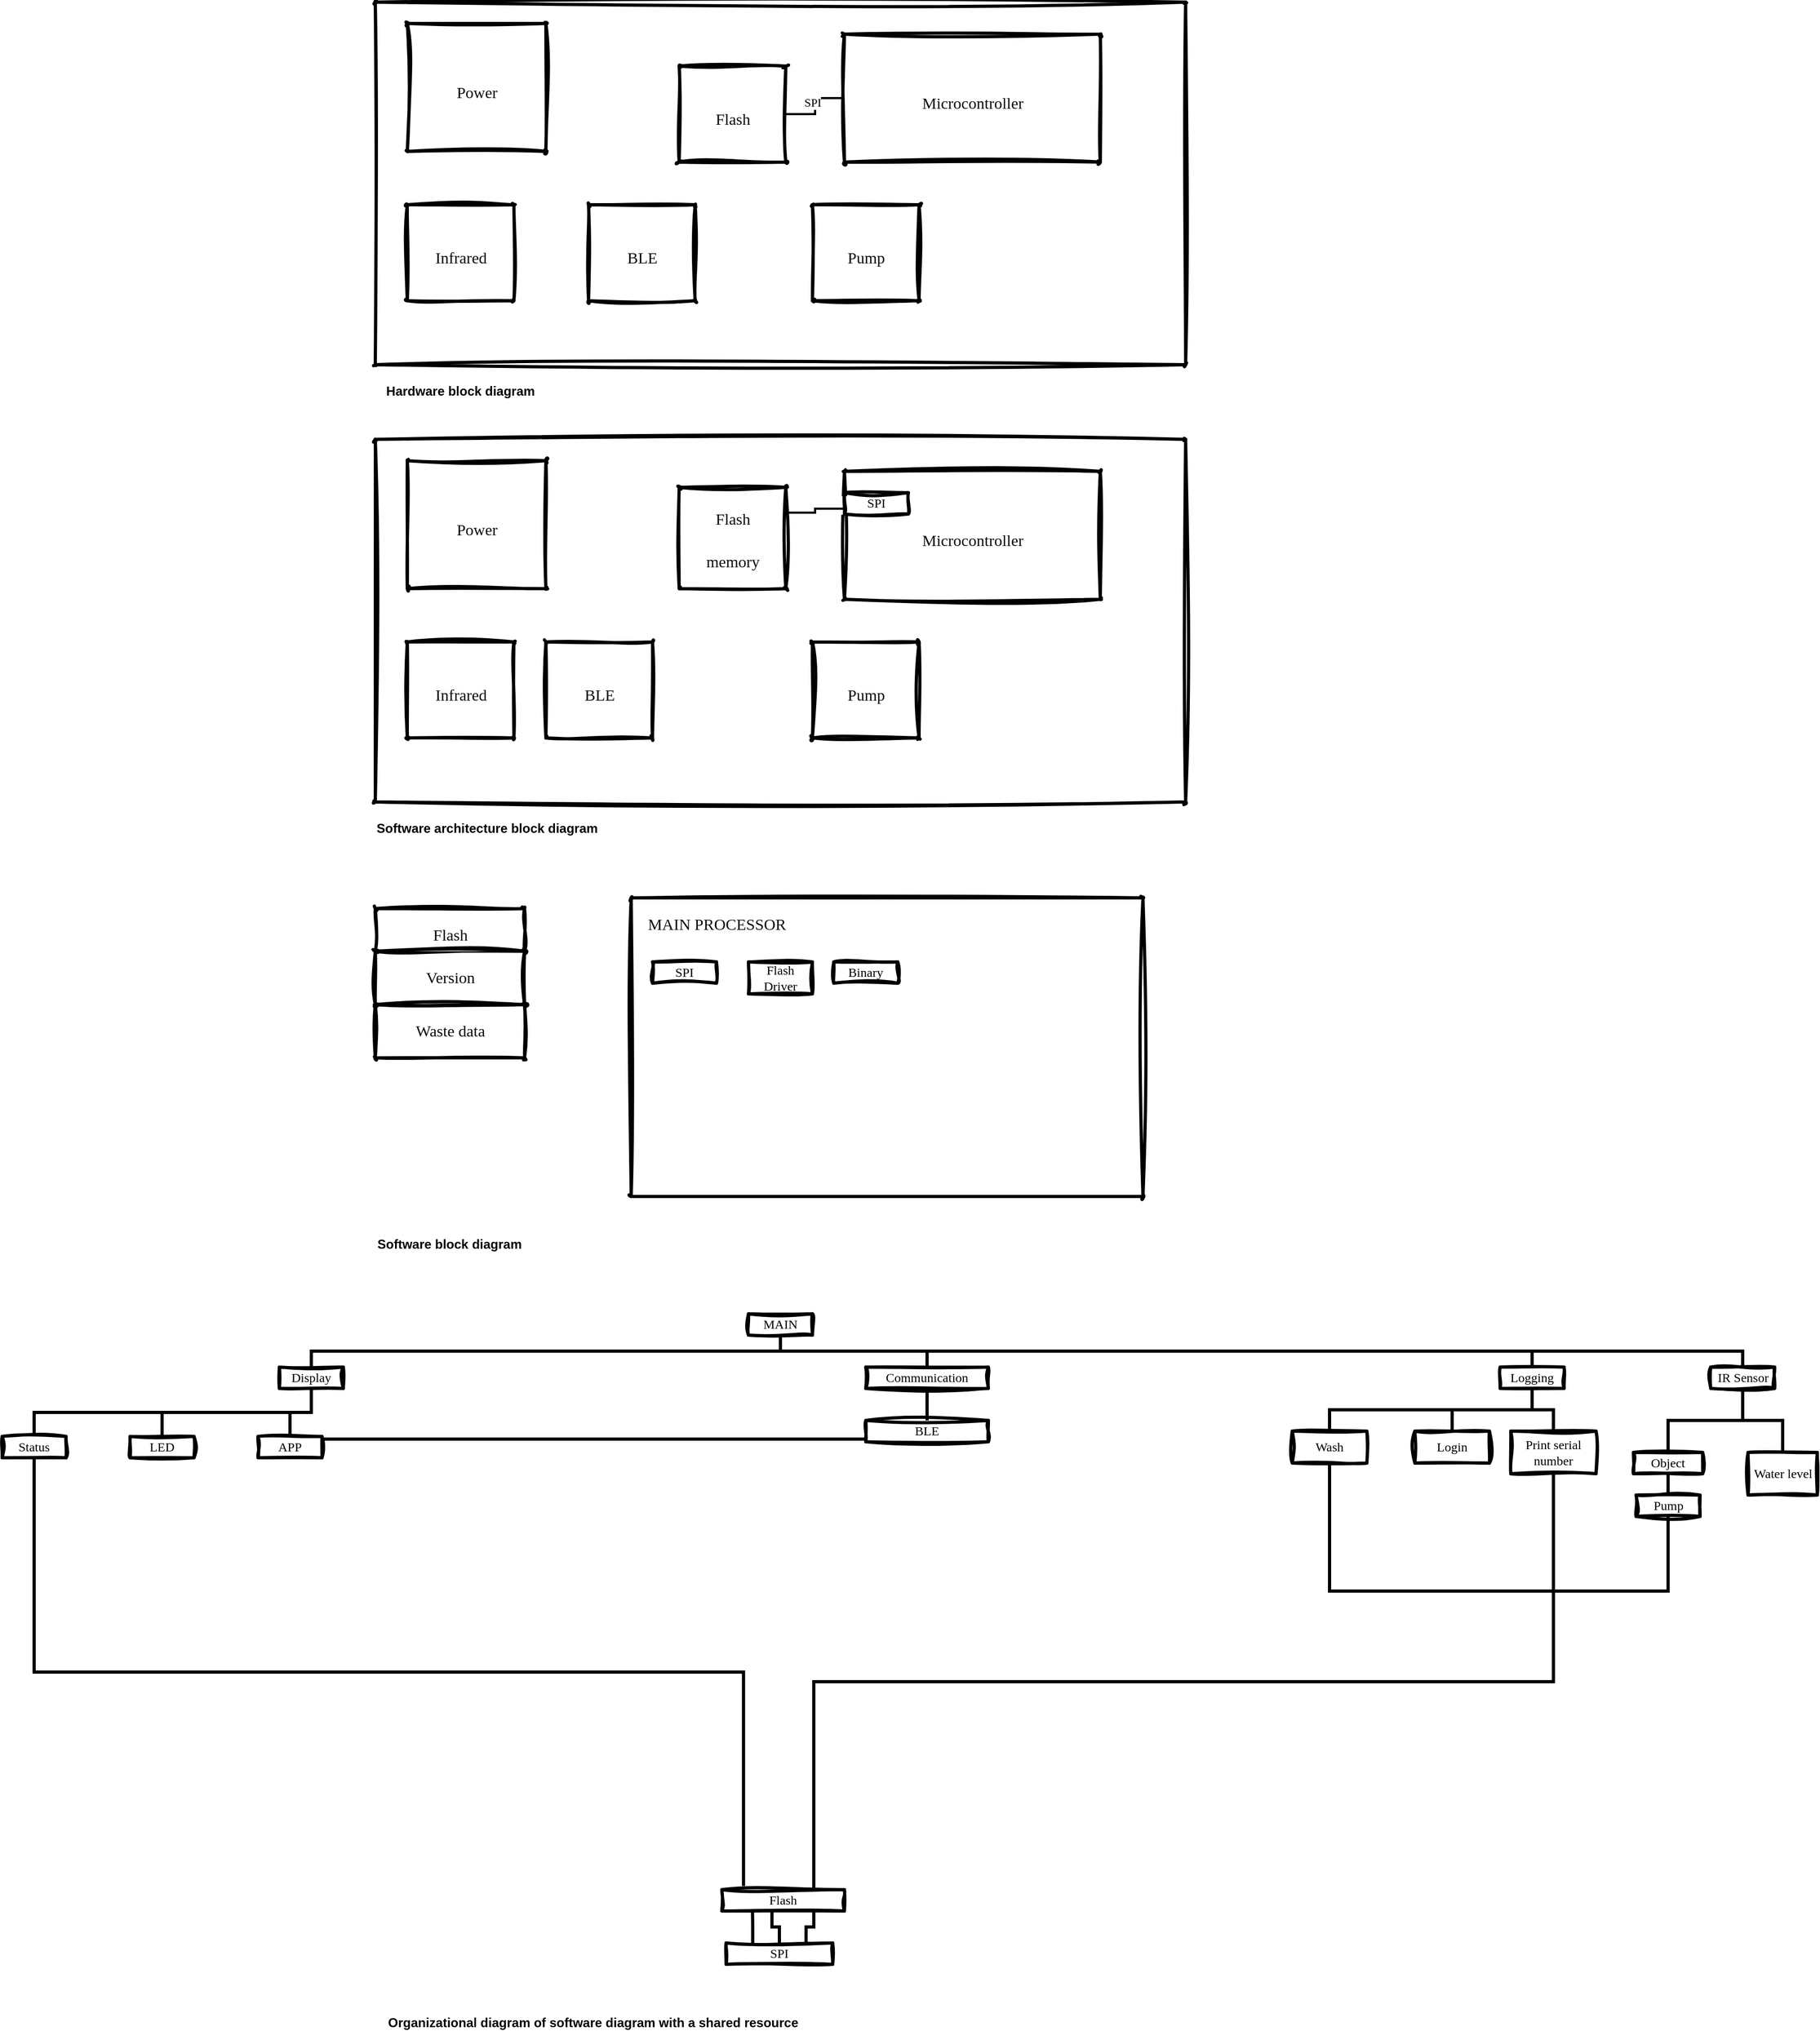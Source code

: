 <mxfile version="23.1.5" type="github">
  <diagram name="Page-1" id="vPZiWdD-PB54DvkDCxN7">
    <mxGraphModel dx="2585" dy="1102" grid="1" gridSize="10" guides="1" tooltips="1" connect="1" arrows="1" fold="1" page="1" pageScale="1" pageWidth="850" pageHeight="1100" math="0" shadow="0">
      <root>
        <mxCell id="0" />
        <mxCell id="1" parent="0" />
        <mxCell id="oWpsuCF8S4G1BgzhmDhQ-1" value="Hardware block diagram" style="text;html=1;align=center;verticalAlign=middle;whiteSpace=wrap;rounded=0;fontStyle=1" vertex="1" parent="1">
          <mxGeometry x="40" y="430" width="160" height="30" as="geometry" />
        </mxCell>
        <mxCell id="oWpsuCF8S4G1BgzhmDhQ-3" value="" style="swimlane;startSize=0;strokeWidth=3;gradientColor=none;rounded=1;sketch=1;curveFitting=1;jiggle=2;shadow=0;glass=0;" vertex="1" parent="1">
          <mxGeometry x="40" y="80" width="760" height="340" as="geometry" />
        </mxCell>
        <mxCell id="oWpsuCF8S4G1BgzhmDhQ-4" value="" style="swimlane;startSize=0;strokeWidth=3;sketch=1;curveFitting=1;jiggle=2;rounded=1;" vertex="1" parent="oWpsuCF8S4G1BgzhmDhQ-3">
          <mxGeometry x="30" y="20" width="130" height="120" as="geometry" />
        </mxCell>
        <mxCell id="oWpsuCF8S4G1BgzhmDhQ-5" value="&lt;p style=&quot;border: 0px solid rgb(227, 227, 227); box-sizing: border-box; --tw-border-spacing-x: 0; --tw-border-spacing-y: 0; --tw-translate-x: 0; --tw-translate-y: 0; --tw-rotate: 0; --tw-skew-x: 0; --tw-skew-y: 0; --tw-scale-x: 1; --tw-scale-y: 1; --tw-pan-x: ; --tw-pan-y: ; --tw-pinch-zoom: ; --tw-scroll-snap-strictness: proximity; --tw-gradient-from-position: ; --tw-gradient-via-position: ; --tw-gradient-to-position: ; --tw-ordinal: ; --tw-slashed-zero: ; --tw-numeric-figure: ; --tw-numeric-spacing: ; --tw-numeric-fraction: ; --tw-ring-inset: ; --tw-ring-offset-width: 0px; --tw-ring-offset-color: #fff; --tw-ring-color: rgba(69,89,164,.5); --tw-ring-offset-shadow: 0 0 transparent; --tw-ring-shadow: 0 0 transparent; --tw-shadow: 0 0 transparent; --tw-shadow-colored: 0 0 transparent; --tw-blur: ; --tw-brightness: ; --tw-contrast: ; --tw-grayscale: ; --tw-hue-rotate: ; --tw-invert: ; --tw-saturate: ; --tw-sepia: ; --tw-drop-shadow: ; --tw-backdrop-blur: ; --tw-backdrop-brightness: ; --tw-backdrop-contrast: ; --tw-backdrop-grayscale: ; --tw-backdrop-hue-rotate: ; --tw-backdrop-invert: ; --tw-backdrop-opacity: ; --tw-backdrop-saturate: ; --tw-backdrop-sepia: ; font-size: 1.25em; margin: 1rem 0px 0.5rem; line-height: 1.6; color: rgb(13, 13, 13); text-align: start;&quot;&gt;&lt;font&gt;Power&lt;/font&gt;&lt;/p&gt;" style="text;html=1;align=center;verticalAlign=middle;resizable=0;points=[];autosize=1;strokeColor=none;fillColor=none;fontFamily=Comic Sans MS;fontStyle=0;labelBackgroundColor=none;labelBorderColor=none;" vertex="1" parent="oWpsuCF8S4G1BgzhmDhQ-4">
          <mxGeometry x="35" y="30" width="60" height="60" as="geometry" />
        </mxCell>
        <mxCell id="oWpsuCF8S4G1BgzhmDhQ-6" value="" style="swimlane;startSize=0;strokeWidth=3;sketch=1;curveFitting=1;jiggle=2;rounded=1;" vertex="1" parent="oWpsuCF8S4G1BgzhmDhQ-3">
          <mxGeometry x="30" y="190" width="100" height="90" as="geometry" />
        </mxCell>
        <mxCell id="oWpsuCF8S4G1BgzhmDhQ-7" value="&lt;p style=&quot;border: 0px solid rgb(227, 227, 227); box-sizing: border-box; --tw-border-spacing-x: 0; --tw-border-spacing-y: 0; --tw-translate-x: 0; --tw-translate-y: 0; --tw-rotate: 0; --tw-skew-x: 0; --tw-skew-y: 0; --tw-scale-x: 1; --tw-scale-y: 1; --tw-pan-x: ; --tw-pan-y: ; --tw-pinch-zoom: ; --tw-scroll-snap-strictness: proximity; --tw-gradient-from-position: ; --tw-gradient-via-position: ; --tw-gradient-to-position: ; --tw-ordinal: ; --tw-slashed-zero: ; --tw-numeric-figure: ; --tw-numeric-spacing: ; --tw-numeric-fraction: ; --tw-ring-inset: ; --tw-ring-offset-width: 0px; --tw-ring-offset-color: #fff; --tw-ring-color: rgba(69,89,164,.5); --tw-ring-offset-shadow: 0 0 transparent; --tw-ring-shadow: 0 0 transparent; --tw-shadow: 0 0 transparent; --tw-shadow-colored: 0 0 transparent; --tw-blur: ; --tw-brightness: ; --tw-contrast: ; --tw-grayscale: ; --tw-hue-rotate: ; --tw-invert: ; --tw-saturate: ; --tw-sepia: ; --tw-drop-shadow: ; --tw-backdrop-blur: ; --tw-backdrop-brightness: ; --tw-backdrop-contrast: ; --tw-backdrop-grayscale: ; --tw-backdrop-hue-rotate: ; --tw-backdrop-invert: ; --tw-backdrop-opacity: ; --tw-backdrop-saturate: ; --tw-backdrop-sepia: ; font-size: 1.25em; margin: 1rem 0px 0.5rem; line-height: 1.6; color: rgb(13, 13, 13); text-align: start;&quot;&gt;&lt;font&gt;Infrared&lt;/font&gt;&lt;/p&gt;" style="text;html=1;align=center;verticalAlign=middle;resizable=0;points=[];autosize=1;strokeColor=none;fillColor=none;fontFamily=Comic Sans MS;fontStyle=0;labelBackgroundColor=none;labelBorderColor=none;" vertex="1" parent="oWpsuCF8S4G1BgzhmDhQ-6">
          <mxGeometry x="5" y="15" width="90" height="60" as="geometry" />
        </mxCell>
        <mxCell id="oWpsuCF8S4G1BgzhmDhQ-10" value="" style="swimlane;startSize=0;strokeWidth=3;sketch=1;curveFitting=1;jiggle=2;rounded=1;" vertex="1" parent="oWpsuCF8S4G1BgzhmDhQ-3">
          <mxGeometry x="440" y="30" width="240" height="120" as="geometry" />
        </mxCell>
        <mxCell id="oWpsuCF8S4G1BgzhmDhQ-11" value="&lt;p style=&quot;border: 0px solid rgb(227, 227, 227); box-sizing: border-box; --tw-border-spacing-x: 0; --tw-border-spacing-y: 0; --tw-translate-x: 0; --tw-translate-y: 0; --tw-rotate: 0; --tw-skew-x: 0; --tw-skew-y: 0; --tw-scale-x: 1; --tw-scale-y: 1; --tw-pan-x: ; --tw-pan-y: ; --tw-pinch-zoom: ; --tw-scroll-snap-strictness: proximity; --tw-gradient-from-position: ; --tw-gradient-via-position: ; --tw-gradient-to-position: ; --tw-ordinal: ; --tw-slashed-zero: ; --tw-numeric-figure: ; --tw-numeric-spacing: ; --tw-numeric-fraction: ; --tw-ring-inset: ; --tw-ring-offset-width: 0px; --tw-ring-offset-color: #fff; --tw-ring-color: rgba(69,89,164,.5); --tw-ring-offset-shadow: 0 0 transparent; --tw-ring-shadow: 0 0 transparent; --tw-shadow: 0 0 transparent; --tw-shadow-colored: 0 0 transparent; --tw-blur: ; --tw-brightness: ; --tw-contrast: ; --tw-grayscale: ; --tw-hue-rotate: ; --tw-invert: ; --tw-saturate: ; --tw-sepia: ; --tw-drop-shadow: ; --tw-backdrop-blur: ; --tw-backdrop-brightness: ; --tw-backdrop-contrast: ; --tw-backdrop-grayscale: ; --tw-backdrop-hue-rotate: ; --tw-backdrop-invert: ; --tw-backdrop-opacity: ; --tw-backdrop-saturate: ; --tw-backdrop-sepia: ; font-size: 1.25em; margin: 1rem 0px 0.5rem; line-height: 1.6; color: rgb(13, 13, 13); text-align: start;&quot;&gt;&lt;font&gt;Microcontroller&lt;/font&gt;&lt;/p&gt;" style="text;html=1;align=center;verticalAlign=middle;resizable=0;points=[];autosize=1;strokeColor=none;fillColor=none;fontFamily=Comic Sans MS;fontStyle=0;labelBackgroundColor=none;labelBorderColor=none;" vertex="1" parent="oWpsuCF8S4G1BgzhmDhQ-10">
          <mxGeometry x="55" y="30" width="130" height="60" as="geometry" />
        </mxCell>
        <mxCell id="oWpsuCF8S4G1BgzhmDhQ-13" value="" style="swimlane;startSize=0;strokeWidth=3;sketch=1;curveFitting=1;jiggle=2;rounded=1;" vertex="1" parent="oWpsuCF8S4G1BgzhmDhQ-3">
          <mxGeometry x="410" y="190" width="100" height="90" as="geometry" />
        </mxCell>
        <mxCell id="oWpsuCF8S4G1BgzhmDhQ-14" value="&lt;p style=&quot;border: 0px solid rgb(227, 227, 227); box-sizing: border-box; --tw-border-spacing-x: 0; --tw-border-spacing-y: 0; --tw-translate-x: 0; --tw-translate-y: 0; --tw-rotate: 0; --tw-skew-x: 0; --tw-skew-y: 0; --tw-scale-x: 1; --tw-scale-y: 1; --tw-pan-x: ; --tw-pan-y: ; --tw-pinch-zoom: ; --tw-scroll-snap-strictness: proximity; --tw-gradient-from-position: ; --tw-gradient-via-position: ; --tw-gradient-to-position: ; --tw-ordinal: ; --tw-slashed-zero: ; --tw-numeric-figure: ; --tw-numeric-spacing: ; --tw-numeric-fraction: ; --tw-ring-inset: ; --tw-ring-offset-width: 0px; --tw-ring-offset-color: #fff; --tw-ring-color: rgba(69,89,164,.5); --tw-ring-offset-shadow: 0 0 transparent; --tw-ring-shadow: 0 0 transparent; --tw-shadow: 0 0 transparent; --tw-shadow-colored: 0 0 transparent; --tw-blur: ; --tw-brightness: ; --tw-contrast: ; --tw-grayscale: ; --tw-hue-rotate: ; --tw-invert: ; --tw-saturate: ; --tw-sepia: ; --tw-drop-shadow: ; --tw-backdrop-blur: ; --tw-backdrop-brightness: ; --tw-backdrop-contrast: ; --tw-backdrop-grayscale: ; --tw-backdrop-hue-rotate: ; --tw-backdrop-invert: ; --tw-backdrop-opacity: ; --tw-backdrop-saturate: ; --tw-backdrop-sepia: ; font-size: 1.25em; margin: 1rem 0px 0.5rem; line-height: 1.6; color: rgb(13, 13, 13); text-align: start;&quot;&gt;&lt;font&gt;Pump&lt;/font&gt;&lt;/p&gt;" style="text;html=1;align=center;verticalAlign=middle;resizable=0;points=[];autosize=1;strokeColor=none;fillColor=none;fontFamily=Comic Sans MS;fontStyle=0;labelBackgroundColor=none;labelBorderColor=none;" vertex="1" parent="oWpsuCF8S4G1BgzhmDhQ-13">
          <mxGeometry x="20" y="15" width="60" height="60" as="geometry" />
        </mxCell>
        <mxCell id="oWpsuCF8S4G1BgzhmDhQ-30" style="rounded=0;orthogonalLoop=1;jettySize=auto;html=1;exitX=1;exitY=0.5;exitDx=0;exitDy=0;entryX=0;entryY=0.5;entryDx=0;entryDy=0;edgeStyle=orthogonalEdgeStyle;endArrow=none;endFill=0;strokeWidth=2;" edge="1" parent="oWpsuCF8S4G1BgzhmDhQ-3" source="oWpsuCF8S4G1BgzhmDhQ-27" target="oWpsuCF8S4G1BgzhmDhQ-10">
          <mxGeometry relative="1" as="geometry" />
        </mxCell>
        <mxCell id="oWpsuCF8S4G1BgzhmDhQ-31" value="&lt;font face=&quot;Comic Sans MS&quot;&gt;SPI&lt;/font&gt;" style="edgeLabel;html=1;align=center;verticalAlign=middle;resizable=0;points=[];" vertex="1" connectable="0" parent="oWpsuCF8S4G1BgzhmDhQ-30">
          <mxGeometry x="0.141" y="3" relative="1" as="geometry">
            <mxPoint y="1" as="offset" />
          </mxGeometry>
        </mxCell>
        <mxCell id="oWpsuCF8S4G1BgzhmDhQ-27" value="" style="swimlane;startSize=0;strokeWidth=3;sketch=1;curveFitting=1;jiggle=2;rounded=1;" vertex="1" parent="oWpsuCF8S4G1BgzhmDhQ-3">
          <mxGeometry x="285" y="60" width="100" height="90" as="geometry" />
        </mxCell>
        <mxCell id="oWpsuCF8S4G1BgzhmDhQ-28" value="&lt;p style=&quot;border: 0px solid rgb(227, 227, 227); box-sizing: border-box; --tw-border-spacing-x: 0; --tw-border-spacing-y: 0; --tw-translate-x: 0; --tw-translate-y: 0; --tw-rotate: 0; --tw-skew-x: 0; --tw-skew-y: 0; --tw-scale-x: 1; --tw-scale-y: 1; --tw-pan-x: ; --tw-pan-y: ; --tw-pinch-zoom: ; --tw-scroll-snap-strictness: proximity; --tw-gradient-from-position: ; --tw-gradient-via-position: ; --tw-gradient-to-position: ; --tw-ordinal: ; --tw-slashed-zero: ; --tw-numeric-figure: ; --tw-numeric-spacing: ; --tw-numeric-fraction: ; --tw-ring-inset: ; --tw-ring-offset-width: 0px; --tw-ring-offset-color: #fff; --tw-ring-color: rgba(69,89,164,.5); --tw-ring-offset-shadow: 0 0 transparent; --tw-ring-shadow: 0 0 transparent; --tw-shadow: 0 0 transparent; --tw-shadow-colored: 0 0 transparent; --tw-blur: ; --tw-brightness: ; --tw-contrast: ; --tw-grayscale: ; --tw-hue-rotate: ; --tw-invert: ; --tw-saturate: ; --tw-sepia: ; --tw-drop-shadow: ; --tw-backdrop-blur: ; --tw-backdrop-brightness: ; --tw-backdrop-contrast: ; --tw-backdrop-grayscale: ; --tw-backdrop-hue-rotate: ; --tw-backdrop-invert: ; --tw-backdrop-opacity: ; --tw-backdrop-saturate: ; --tw-backdrop-sepia: ; font-size: 1.25em; margin: 1rem 0px 0.5rem; line-height: 1.6; color: rgb(13, 13, 13); text-align: start;&quot;&gt;&lt;font&gt;Flash&lt;/font&gt;&lt;/p&gt;" style="text;html=1;align=center;verticalAlign=middle;resizable=0;points=[];autosize=1;strokeColor=none;fillColor=none;fontFamily=Comic Sans MS;fontStyle=0;labelBackgroundColor=none;labelBorderColor=none;" vertex="1" parent="oWpsuCF8S4G1BgzhmDhQ-27">
          <mxGeometry x="20" y="15" width="60" height="60" as="geometry" />
        </mxCell>
        <mxCell id="oWpsuCF8S4G1BgzhmDhQ-8" value="" style="swimlane;startSize=0;strokeWidth=3;sketch=1;curveFitting=1;jiggle=2;rounded=1;" vertex="1" parent="oWpsuCF8S4G1BgzhmDhQ-3">
          <mxGeometry x="200" y="190" width="100" height="90" as="geometry" />
        </mxCell>
        <mxCell id="oWpsuCF8S4G1BgzhmDhQ-9" value="&lt;p style=&quot;border: 0px solid rgb(227, 227, 227); box-sizing: border-box; --tw-border-spacing-x: 0; --tw-border-spacing-y: 0; --tw-translate-x: 0; --tw-translate-y: 0; --tw-rotate: 0; --tw-skew-x: 0; --tw-skew-y: 0; --tw-scale-x: 1; --tw-scale-y: 1; --tw-pan-x: ; --tw-pan-y: ; --tw-pinch-zoom: ; --tw-scroll-snap-strictness: proximity; --tw-gradient-from-position: ; --tw-gradient-via-position: ; --tw-gradient-to-position: ; --tw-ordinal: ; --tw-slashed-zero: ; --tw-numeric-figure: ; --tw-numeric-spacing: ; --tw-numeric-fraction: ; --tw-ring-inset: ; --tw-ring-offset-width: 0px; --tw-ring-offset-color: #fff; --tw-ring-color: rgba(69,89,164,.5); --tw-ring-offset-shadow: 0 0 transparent; --tw-ring-shadow: 0 0 transparent; --tw-shadow: 0 0 transparent; --tw-shadow-colored: 0 0 transparent; --tw-blur: ; --tw-brightness: ; --tw-contrast: ; --tw-grayscale: ; --tw-hue-rotate: ; --tw-invert: ; --tw-saturate: ; --tw-sepia: ; --tw-drop-shadow: ; --tw-backdrop-blur: ; --tw-backdrop-brightness: ; --tw-backdrop-contrast: ; --tw-backdrop-grayscale: ; --tw-backdrop-hue-rotate: ; --tw-backdrop-invert: ; --tw-backdrop-opacity: ; --tw-backdrop-saturate: ; --tw-backdrop-sepia: ; font-size: 1.25em; margin: 1rem 0px 0.5rem; line-height: 1.6; color: rgb(13, 13, 13); text-align: start;&quot;&gt;&lt;font&gt;BLE&lt;/font&gt;&lt;/p&gt;" style="text;html=1;align=center;verticalAlign=middle;resizable=0;points=[];autosize=1;strokeColor=none;fillColor=none;fontFamily=Comic Sans MS;fontStyle=0;labelBackgroundColor=none;labelBorderColor=none;" vertex="1" parent="oWpsuCF8S4G1BgzhmDhQ-8">
          <mxGeometry x="25" y="15" width="50" height="60" as="geometry" />
        </mxCell>
        <mxCell id="oWpsuCF8S4G1BgzhmDhQ-15" value="Software architecture block diagram" style="text;html=1;align=center;verticalAlign=middle;whiteSpace=wrap;rounded=0;fontStyle=1" vertex="1" parent="1">
          <mxGeometry x="40" y="840" width="210" height="30" as="geometry" />
        </mxCell>
        <mxCell id="oWpsuCF8S4G1BgzhmDhQ-16" value="" style="swimlane;startSize=0;strokeWidth=3;gradientColor=none;rounded=1;sketch=1;curveFitting=1;jiggle=2;shadow=0;glass=0;" vertex="1" parent="1">
          <mxGeometry x="40" y="490" width="760" height="340" as="geometry" />
        </mxCell>
        <mxCell id="oWpsuCF8S4G1BgzhmDhQ-17" value="" style="swimlane;startSize=0;strokeWidth=3;sketch=1;curveFitting=1;jiggle=2;rounded=1;" vertex="1" parent="oWpsuCF8S4G1BgzhmDhQ-16">
          <mxGeometry x="30" y="20" width="130" height="120" as="geometry" />
        </mxCell>
        <mxCell id="oWpsuCF8S4G1BgzhmDhQ-18" value="&lt;p style=&quot;border: 0px solid rgb(227, 227, 227); box-sizing: border-box; --tw-border-spacing-x: 0; --tw-border-spacing-y: 0; --tw-translate-x: 0; --tw-translate-y: 0; --tw-rotate: 0; --tw-skew-x: 0; --tw-skew-y: 0; --tw-scale-x: 1; --tw-scale-y: 1; --tw-pan-x: ; --tw-pan-y: ; --tw-pinch-zoom: ; --tw-scroll-snap-strictness: proximity; --tw-gradient-from-position: ; --tw-gradient-via-position: ; --tw-gradient-to-position: ; --tw-ordinal: ; --tw-slashed-zero: ; --tw-numeric-figure: ; --tw-numeric-spacing: ; --tw-numeric-fraction: ; --tw-ring-inset: ; --tw-ring-offset-width: 0px; --tw-ring-offset-color: #fff; --tw-ring-color: rgba(69,89,164,.5); --tw-ring-offset-shadow: 0 0 transparent; --tw-ring-shadow: 0 0 transparent; --tw-shadow: 0 0 transparent; --tw-shadow-colored: 0 0 transparent; --tw-blur: ; --tw-brightness: ; --tw-contrast: ; --tw-grayscale: ; --tw-hue-rotate: ; --tw-invert: ; --tw-saturate: ; --tw-sepia: ; --tw-drop-shadow: ; --tw-backdrop-blur: ; --tw-backdrop-brightness: ; --tw-backdrop-contrast: ; --tw-backdrop-grayscale: ; --tw-backdrop-hue-rotate: ; --tw-backdrop-invert: ; --tw-backdrop-opacity: ; --tw-backdrop-saturate: ; --tw-backdrop-sepia: ; font-size: 1.25em; margin: 1rem 0px 0.5rem; line-height: 1.6; color: rgb(13, 13, 13); text-align: start;&quot;&gt;&lt;font&gt;Power&lt;/font&gt;&lt;/p&gt;" style="text;html=1;align=center;verticalAlign=middle;resizable=0;points=[];autosize=1;strokeColor=none;fillColor=none;fontFamily=Comic Sans MS;fontStyle=0;labelBackgroundColor=none;labelBorderColor=none;" vertex="1" parent="oWpsuCF8S4G1BgzhmDhQ-17">
          <mxGeometry x="35" y="30" width="60" height="60" as="geometry" />
        </mxCell>
        <mxCell id="oWpsuCF8S4G1BgzhmDhQ-19" value="" style="swimlane;startSize=0;strokeWidth=3;sketch=1;curveFitting=1;jiggle=2;rounded=1;" vertex="1" parent="oWpsuCF8S4G1BgzhmDhQ-16">
          <mxGeometry x="30" y="190" width="100" height="90" as="geometry" />
        </mxCell>
        <mxCell id="oWpsuCF8S4G1BgzhmDhQ-20" value="&lt;p style=&quot;border: 0px solid rgb(227, 227, 227); box-sizing: border-box; --tw-border-spacing-x: 0; --tw-border-spacing-y: 0; --tw-translate-x: 0; --tw-translate-y: 0; --tw-rotate: 0; --tw-skew-x: 0; --tw-skew-y: 0; --tw-scale-x: 1; --tw-scale-y: 1; --tw-pan-x: ; --tw-pan-y: ; --tw-pinch-zoom: ; --tw-scroll-snap-strictness: proximity; --tw-gradient-from-position: ; --tw-gradient-via-position: ; --tw-gradient-to-position: ; --tw-ordinal: ; --tw-slashed-zero: ; --tw-numeric-figure: ; --tw-numeric-spacing: ; --tw-numeric-fraction: ; --tw-ring-inset: ; --tw-ring-offset-width: 0px; --tw-ring-offset-color: #fff; --tw-ring-color: rgba(69,89,164,.5); --tw-ring-offset-shadow: 0 0 transparent; --tw-ring-shadow: 0 0 transparent; --tw-shadow: 0 0 transparent; --tw-shadow-colored: 0 0 transparent; --tw-blur: ; --tw-brightness: ; --tw-contrast: ; --tw-grayscale: ; --tw-hue-rotate: ; --tw-invert: ; --tw-saturate: ; --tw-sepia: ; --tw-drop-shadow: ; --tw-backdrop-blur: ; --tw-backdrop-brightness: ; --tw-backdrop-contrast: ; --tw-backdrop-grayscale: ; --tw-backdrop-hue-rotate: ; --tw-backdrop-invert: ; --tw-backdrop-opacity: ; --tw-backdrop-saturate: ; --tw-backdrop-sepia: ; font-size: 1.25em; margin: 1rem 0px 0.5rem; line-height: 1.6; color: rgb(13, 13, 13); text-align: start;&quot;&gt;&lt;font&gt;Infrared&lt;/font&gt;&lt;/p&gt;" style="text;html=1;align=center;verticalAlign=middle;resizable=0;points=[];autosize=1;strokeColor=none;fillColor=none;fontFamily=Comic Sans MS;fontStyle=0;labelBackgroundColor=none;labelBorderColor=none;" vertex="1" parent="oWpsuCF8S4G1BgzhmDhQ-19">
          <mxGeometry x="5" y="15" width="90" height="60" as="geometry" />
        </mxCell>
        <mxCell id="oWpsuCF8S4G1BgzhmDhQ-21" value="" style="swimlane;startSize=0;strokeWidth=3;sketch=1;curveFitting=1;jiggle=2;rounded=1;" vertex="1" parent="oWpsuCF8S4G1BgzhmDhQ-16">
          <mxGeometry x="440" y="30" width="240" height="120" as="geometry" />
        </mxCell>
        <mxCell id="oWpsuCF8S4G1BgzhmDhQ-22" value="&lt;p style=&quot;border: 0px solid rgb(227, 227, 227); box-sizing: border-box; --tw-border-spacing-x: 0; --tw-border-spacing-y: 0; --tw-translate-x: 0; --tw-translate-y: 0; --tw-rotate: 0; --tw-skew-x: 0; --tw-skew-y: 0; --tw-scale-x: 1; --tw-scale-y: 1; --tw-pan-x: ; --tw-pan-y: ; --tw-pinch-zoom: ; --tw-scroll-snap-strictness: proximity; --tw-gradient-from-position: ; --tw-gradient-via-position: ; --tw-gradient-to-position: ; --tw-ordinal: ; --tw-slashed-zero: ; --tw-numeric-figure: ; --tw-numeric-spacing: ; --tw-numeric-fraction: ; --tw-ring-inset: ; --tw-ring-offset-width: 0px; --tw-ring-offset-color: #fff; --tw-ring-color: rgba(69,89,164,.5); --tw-ring-offset-shadow: 0 0 transparent; --tw-ring-shadow: 0 0 transparent; --tw-shadow: 0 0 transparent; --tw-shadow-colored: 0 0 transparent; --tw-blur: ; --tw-brightness: ; --tw-contrast: ; --tw-grayscale: ; --tw-hue-rotate: ; --tw-invert: ; --tw-saturate: ; --tw-sepia: ; --tw-drop-shadow: ; --tw-backdrop-blur: ; --tw-backdrop-brightness: ; --tw-backdrop-contrast: ; --tw-backdrop-grayscale: ; --tw-backdrop-hue-rotate: ; --tw-backdrop-invert: ; --tw-backdrop-opacity: ; --tw-backdrop-saturate: ; --tw-backdrop-sepia: ; font-size: 1.25em; margin: 1rem 0px 0.5rem; line-height: 1.6; color: rgb(13, 13, 13); text-align: start;&quot;&gt;&lt;font&gt;Microcontroller&lt;/font&gt;&lt;/p&gt;" style="text;html=1;align=center;verticalAlign=middle;resizable=0;points=[];autosize=1;strokeColor=none;fillColor=none;fontFamily=Comic Sans MS;fontStyle=0;labelBackgroundColor=none;labelBorderColor=none;" vertex="1" parent="oWpsuCF8S4G1BgzhmDhQ-21">
          <mxGeometry x="55" y="30" width="130" height="60" as="geometry" />
        </mxCell>
        <mxCell id="oWpsuCF8S4G1BgzhmDhQ-34" value="&lt;font face=&quot;Comic Sans MS&quot;&gt;SPI&lt;/font&gt;" style="rounded=0;whiteSpace=wrap;html=1;sketch=1;curveFitting=1;jiggle=2;strokeWidth=3;" vertex="1" parent="oWpsuCF8S4G1BgzhmDhQ-21">
          <mxGeometry y="20" width="60" height="20" as="geometry" />
        </mxCell>
        <mxCell id="oWpsuCF8S4G1BgzhmDhQ-23" value="" style="swimlane;startSize=0;strokeWidth=3;sketch=1;curveFitting=1;jiggle=2;rounded=1;" vertex="1" parent="oWpsuCF8S4G1BgzhmDhQ-16">
          <mxGeometry x="410" y="190" width="100" height="90" as="geometry" />
        </mxCell>
        <mxCell id="oWpsuCF8S4G1BgzhmDhQ-24" value="&lt;p style=&quot;border: 0px solid rgb(227, 227, 227); box-sizing: border-box; --tw-border-spacing-x: 0; --tw-border-spacing-y: 0; --tw-translate-x: 0; --tw-translate-y: 0; --tw-rotate: 0; --tw-skew-x: 0; --tw-skew-y: 0; --tw-scale-x: 1; --tw-scale-y: 1; --tw-pan-x: ; --tw-pan-y: ; --tw-pinch-zoom: ; --tw-scroll-snap-strictness: proximity; --tw-gradient-from-position: ; --tw-gradient-via-position: ; --tw-gradient-to-position: ; --tw-ordinal: ; --tw-slashed-zero: ; --tw-numeric-figure: ; --tw-numeric-spacing: ; --tw-numeric-fraction: ; --tw-ring-inset: ; --tw-ring-offset-width: 0px; --tw-ring-offset-color: #fff; --tw-ring-color: rgba(69,89,164,.5); --tw-ring-offset-shadow: 0 0 transparent; --tw-ring-shadow: 0 0 transparent; --tw-shadow: 0 0 transparent; --tw-shadow-colored: 0 0 transparent; --tw-blur: ; --tw-brightness: ; --tw-contrast: ; --tw-grayscale: ; --tw-hue-rotate: ; --tw-invert: ; --tw-saturate: ; --tw-sepia: ; --tw-drop-shadow: ; --tw-backdrop-blur: ; --tw-backdrop-brightness: ; --tw-backdrop-contrast: ; --tw-backdrop-grayscale: ; --tw-backdrop-hue-rotate: ; --tw-backdrop-invert: ; --tw-backdrop-opacity: ; --tw-backdrop-saturate: ; --tw-backdrop-sepia: ; font-size: 1.25em; margin: 1rem 0px 0.5rem; line-height: 1.6; color: rgb(13, 13, 13); text-align: start;&quot;&gt;&lt;font&gt;Pump&lt;/font&gt;&lt;/p&gt;" style="text;html=1;align=center;verticalAlign=middle;resizable=0;points=[];autosize=1;strokeColor=none;fillColor=none;fontFamily=Comic Sans MS;fontStyle=0;labelBackgroundColor=none;labelBorderColor=none;" vertex="1" parent="oWpsuCF8S4G1BgzhmDhQ-23">
          <mxGeometry x="20" y="15" width="60" height="60" as="geometry" />
        </mxCell>
        <mxCell id="oWpsuCF8S4G1BgzhmDhQ-35" style="edgeStyle=orthogonalEdgeStyle;rounded=0;orthogonalLoop=1;jettySize=auto;html=1;exitX=1;exitY=0.25;exitDx=0;exitDy=0;entryX=0;entryY=0.75;entryDx=0;entryDy=0;endArrow=none;endFill=0;strokeWidth=2;" edge="1" parent="oWpsuCF8S4G1BgzhmDhQ-16" source="oWpsuCF8S4G1BgzhmDhQ-32" target="oWpsuCF8S4G1BgzhmDhQ-34">
          <mxGeometry relative="1" as="geometry" />
        </mxCell>
        <mxCell id="oWpsuCF8S4G1BgzhmDhQ-32" value="" style="swimlane;startSize=0;strokeWidth=3;sketch=1;curveFitting=1;jiggle=2;rounded=1;" vertex="1" parent="oWpsuCF8S4G1BgzhmDhQ-16">
          <mxGeometry x="285" y="45" width="100" height="95" as="geometry" />
        </mxCell>
        <mxCell id="oWpsuCF8S4G1BgzhmDhQ-33" value="&lt;p style=&quot;border: 0px solid rgb(227, 227, 227); box-sizing: border-box; --tw-border-spacing-x: 0; --tw-border-spacing-y: 0; --tw-translate-x: 0; --tw-translate-y: 0; --tw-rotate: 0; --tw-skew-x: 0; --tw-skew-y: 0; --tw-scale-x: 1; --tw-scale-y: 1; --tw-pan-x: ; --tw-pan-y: ; --tw-pinch-zoom: ; --tw-scroll-snap-strictness: proximity; --tw-gradient-from-position: ; --tw-gradient-via-position: ; --tw-gradient-to-position: ; --tw-ordinal: ; --tw-slashed-zero: ; --tw-numeric-figure: ; --tw-numeric-spacing: ; --tw-numeric-fraction: ; --tw-ring-inset: ; --tw-ring-offset-width: 0px; --tw-ring-offset-color: #fff; --tw-ring-color: rgba(69,89,164,.5); --tw-ring-offset-shadow: 0 0 transparent; --tw-ring-shadow: 0 0 transparent; --tw-shadow: 0 0 transparent; --tw-shadow-colored: 0 0 transparent; --tw-blur: ; --tw-brightness: ; --tw-contrast: ; --tw-grayscale: ; --tw-hue-rotate: ; --tw-invert: ; --tw-saturate: ; --tw-sepia: ; --tw-drop-shadow: ; --tw-backdrop-blur: ; --tw-backdrop-brightness: ; --tw-backdrop-contrast: ; --tw-backdrop-grayscale: ; --tw-backdrop-hue-rotate: ; --tw-backdrop-invert: ; --tw-backdrop-opacity: ; --tw-backdrop-saturate: ; --tw-backdrop-sepia: ; font-size: 1.25em; margin: 1rem 0px 0.5rem; line-height: 1.6; color: rgb(13, 13, 13);&quot;&gt;&lt;font&gt;Flash&lt;/font&gt;&lt;/p&gt;&lt;p style=&quot;border: 0px solid rgb(227, 227, 227); box-sizing: border-box; --tw-border-spacing-x: 0; --tw-border-spacing-y: 0; --tw-translate-x: 0; --tw-translate-y: 0; --tw-rotate: 0; --tw-skew-x: 0; --tw-skew-y: 0; --tw-scale-x: 1; --tw-scale-y: 1; --tw-pan-x: ; --tw-pan-y: ; --tw-pinch-zoom: ; --tw-scroll-snap-strictness: proximity; --tw-gradient-from-position: ; --tw-gradient-via-position: ; --tw-gradient-to-position: ; --tw-ordinal: ; --tw-slashed-zero: ; --tw-numeric-figure: ; --tw-numeric-spacing: ; --tw-numeric-fraction: ; --tw-ring-inset: ; --tw-ring-offset-width: 0px; --tw-ring-offset-color: #fff; --tw-ring-color: rgba(69,89,164,.5); --tw-ring-offset-shadow: 0 0 transparent; --tw-ring-shadow: 0 0 transparent; --tw-shadow: 0 0 transparent; --tw-shadow-colored: 0 0 transparent; --tw-blur: ; --tw-brightness: ; --tw-contrast: ; --tw-grayscale: ; --tw-hue-rotate: ; --tw-invert: ; --tw-saturate: ; --tw-sepia: ; --tw-drop-shadow: ; --tw-backdrop-blur: ; --tw-backdrop-brightness: ; --tw-backdrop-contrast: ; --tw-backdrop-grayscale: ; --tw-backdrop-hue-rotate: ; --tw-backdrop-invert: ; --tw-backdrop-opacity: ; --tw-backdrop-saturate: ; --tw-backdrop-sepia: ; font-size: 1.25em; margin: 1rem 0px 0.5rem; line-height: 1.6; color: rgb(13, 13, 13);&quot;&gt;&lt;font&gt;memory&lt;/font&gt;&lt;/p&gt;" style="text;html=1;align=center;verticalAlign=middle;resizable=0;points=[];autosize=1;strokeColor=none;fillColor=none;fontFamily=Comic Sans MS;fontStyle=0;labelBackgroundColor=none;labelBorderColor=none;" vertex="1" parent="oWpsuCF8S4G1BgzhmDhQ-32">
          <mxGeometry x="10" y="-5" width="80" height="100" as="geometry" />
        </mxCell>
        <mxCell id="oWpsuCF8S4G1BgzhmDhQ-25" value="" style="swimlane;startSize=0;strokeWidth=3;sketch=1;curveFitting=1;jiggle=2;rounded=1;" vertex="1" parent="1">
          <mxGeometry x="200" y="680" width="100" height="90" as="geometry" />
        </mxCell>
        <mxCell id="oWpsuCF8S4G1BgzhmDhQ-26" value="&lt;p style=&quot;border: 0px solid rgb(227, 227, 227); box-sizing: border-box; --tw-border-spacing-x: 0; --tw-border-spacing-y: 0; --tw-translate-x: 0; --tw-translate-y: 0; --tw-rotate: 0; --tw-skew-x: 0; --tw-skew-y: 0; --tw-scale-x: 1; --tw-scale-y: 1; --tw-pan-x: ; --tw-pan-y: ; --tw-pinch-zoom: ; --tw-scroll-snap-strictness: proximity; --tw-gradient-from-position: ; --tw-gradient-via-position: ; --tw-gradient-to-position: ; --tw-ordinal: ; --tw-slashed-zero: ; --tw-numeric-figure: ; --tw-numeric-spacing: ; --tw-numeric-fraction: ; --tw-ring-inset: ; --tw-ring-offset-width: 0px; --tw-ring-offset-color: #fff; --tw-ring-color: rgba(69,89,164,.5); --tw-ring-offset-shadow: 0 0 transparent; --tw-ring-shadow: 0 0 transparent; --tw-shadow: 0 0 transparent; --tw-shadow-colored: 0 0 transparent; --tw-blur: ; --tw-brightness: ; --tw-contrast: ; --tw-grayscale: ; --tw-hue-rotate: ; --tw-invert: ; --tw-saturate: ; --tw-sepia: ; --tw-drop-shadow: ; --tw-backdrop-blur: ; --tw-backdrop-brightness: ; --tw-backdrop-contrast: ; --tw-backdrop-grayscale: ; --tw-backdrop-hue-rotate: ; --tw-backdrop-invert: ; --tw-backdrop-opacity: ; --tw-backdrop-saturate: ; --tw-backdrop-sepia: ; font-size: 1.25em; margin: 1rem 0px 0.5rem; line-height: 1.6; color: rgb(13, 13, 13); text-align: start;&quot;&gt;&lt;font&gt;BLE&lt;/font&gt;&lt;/p&gt;" style="text;html=1;align=center;verticalAlign=middle;resizable=0;points=[];autosize=1;strokeColor=none;fillColor=none;fontFamily=Comic Sans MS;fontStyle=0;labelBackgroundColor=none;labelBorderColor=none;" vertex="1" parent="oWpsuCF8S4G1BgzhmDhQ-25">
          <mxGeometry x="25" y="15" width="50" height="60" as="geometry" />
        </mxCell>
        <mxCell id="oWpsuCF8S4G1BgzhmDhQ-36" value="" style="swimlane;startSize=0;strokeWidth=3;sketch=1;curveFitting=1;jiggle=2;rounded=1;" vertex="1" parent="1">
          <mxGeometry x="40" y="930" width="140" height="40" as="geometry" />
        </mxCell>
        <mxCell id="oWpsuCF8S4G1BgzhmDhQ-37" value="&lt;p style=&quot;border: 0px solid rgb(227, 227, 227); box-sizing: border-box; --tw-border-spacing-x: 0; --tw-border-spacing-y: 0; --tw-translate-x: 0; --tw-translate-y: 0; --tw-rotate: 0; --tw-skew-x: 0; --tw-skew-y: 0; --tw-scale-x: 1; --tw-scale-y: 1; --tw-pan-x: ; --tw-pan-y: ; --tw-pinch-zoom: ; --tw-scroll-snap-strictness: proximity; --tw-gradient-from-position: ; --tw-gradient-via-position: ; --tw-gradient-to-position: ; --tw-ordinal: ; --tw-slashed-zero: ; --tw-numeric-figure: ; --tw-numeric-spacing: ; --tw-numeric-fraction: ; --tw-ring-inset: ; --tw-ring-offset-width: 0px; --tw-ring-offset-color: #fff; --tw-ring-color: rgba(69,89,164,.5); --tw-ring-offset-shadow: 0 0 transparent; --tw-ring-shadow: 0 0 transparent; --tw-shadow: 0 0 transparent; --tw-shadow-colored: 0 0 transparent; --tw-blur: ; --tw-brightness: ; --tw-contrast: ; --tw-grayscale: ; --tw-hue-rotate: ; --tw-invert: ; --tw-saturate: ; --tw-sepia: ; --tw-drop-shadow: ; --tw-backdrop-blur: ; --tw-backdrop-brightness: ; --tw-backdrop-contrast: ; --tw-backdrop-grayscale: ; --tw-backdrop-hue-rotate: ; --tw-backdrop-invert: ; --tw-backdrop-opacity: ; --tw-backdrop-saturate: ; --tw-backdrop-sepia: ; font-size: 1.25em; margin: 1rem 0px 0.5rem; line-height: 1.6; color: rgb(13, 13, 13); text-align: start;&quot;&gt;&lt;font&gt;Flash&lt;/font&gt;&lt;/p&gt;" style="text;html=1;align=center;verticalAlign=middle;resizable=0;points=[];autosize=1;strokeColor=none;fillColor=none;fontFamily=Comic Sans MS;fontStyle=0;labelBackgroundColor=none;labelBorderColor=none;" vertex="1" parent="oWpsuCF8S4G1BgzhmDhQ-36">
          <mxGeometry x="40" y="-10" width="60" height="60" as="geometry" />
        </mxCell>
        <mxCell id="oWpsuCF8S4G1BgzhmDhQ-38" value="Software block diagram" style="text;html=1;align=left;verticalAlign=middle;whiteSpace=wrap;rounded=0;fontStyle=1" vertex="1" parent="1">
          <mxGeometry x="40" y="1230" width="210" height="30" as="geometry" />
        </mxCell>
        <mxCell id="oWpsuCF8S4G1BgzhmDhQ-39" value="" style="swimlane;startSize=0;strokeWidth=3;sketch=1;curveFitting=1;jiggle=2;rounded=1;" vertex="1" parent="1">
          <mxGeometry x="40" y="970" width="140" height="50" as="geometry" />
        </mxCell>
        <mxCell id="oWpsuCF8S4G1BgzhmDhQ-40" value="&lt;p style=&quot;border: 0px solid rgb(227, 227, 227); box-sizing: border-box; --tw-border-spacing-x: 0; --tw-border-spacing-y: 0; --tw-translate-x: 0; --tw-translate-y: 0; --tw-rotate: 0; --tw-skew-x: 0; --tw-skew-y: 0; --tw-scale-x: 1; --tw-scale-y: 1; --tw-pan-x: ; --tw-pan-y: ; --tw-pinch-zoom: ; --tw-scroll-snap-strictness: proximity; --tw-gradient-from-position: ; --tw-gradient-via-position: ; --tw-gradient-to-position: ; --tw-ordinal: ; --tw-slashed-zero: ; --tw-numeric-figure: ; --tw-numeric-spacing: ; --tw-numeric-fraction: ; --tw-ring-inset: ; --tw-ring-offset-width: 0px; --tw-ring-offset-color: #fff; --tw-ring-color: rgba(69,89,164,.5); --tw-ring-offset-shadow: 0 0 transparent; --tw-ring-shadow: 0 0 transparent; --tw-shadow: 0 0 transparent; --tw-shadow-colored: 0 0 transparent; --tw-blur: ; --tw-brightness: ; --tw-contrast: ; --tw-grayscale: ; --tw-hue-rotate: ; --tw-invert: ; --tw-saturate: ; --tw-sepia: ; --tw-drop-shadow: ; --tw-backdrop-blur: ; --tw-backdrop-brightness: ; --tw-backdrop-contrast: ; --tw-backdrop-grayscale: ; --tw-backdrop-hue-rotate: ; --tw-backdrop-invert: ; --tw-backdrop-opacity: ; --tw-backdrop-saturate: ; --tw-backdrop-sepia: ; font-size: 1.25em; margin: 1rem 0px 0.5rem; line-height: 1.6; color: rgb(13, 13, 13); text-align: start;&quot;&gt;&lt;font&gt;Version&lt;/font&gt;&lt;/p&gt;" style="text;html=1;align=center;verticalAlign=middle;resizable=0;points=[];autosize=1;strokeColor=none;fillColor=none;fontFamily=Comic Sans MS;fontStyle=0;labelBackgroundColor=none;labelBorderColor=none;" vertex="1" parent="oWpsuCF8S4G1BgzhmDhQ-39">
          <mxGeometry x="30" y="-10" width="80" height="60" as="geometry" />
        </mxCell>
        <mxCell id="oWpsuCF8S4G1BgzhmDhQ-41" value="" style="swimlane;startSize=0;strokeWidth=3;sketch=1;curveFitting=1;jiggle=2;rounded=1;" vertex="1" parent="1">
          <mxGeometry x="40" y="1020" width="140" height="50" as="geometry" />
        </mxCell>
        <mxCell id="oWpsuCF8S4G1BgzhmDhQ-42" value="&lt;p style=&quot;border: 0px solid rgb(227, 227, 227); box-sizing: border-box; --tw-border-spacing-x: 0; --tw-border-spacing-y: 0; --tw-translate-x: 0; --tw-translate-y: 0; --tw-rotate: 0; --tw-skew-x: 0; --tw-skew-y: 0; --tw-scale-x: 1; --tw-scale-y: 1; --tw-pan-x: ; --tw-pan-y: ; --tw-pinch-zoom: ; --tw-scroll-snap-strictness: proximity; --tw-gradient-from-position: ; --tw-gradient-via-position: ; --tw-gradient-to-position: ; --tw-ordinal: ; --tw-slashed-zero: ; --tw-numeric-figure: ; --tw-numeric-spacing: ; --tw-numeric-fraction: ; --tw-ring-inset: ; --tw-ring-offset-width: 0px; --tw-ring-offset-color: #fff; --tw-ring-color: rgba(69,89,164,.5); --tw-ring-offset-shadow: 0 0 transparent; --tw-ring-shadow: 0 0 transparent; --tw-shadow: 0 0 transparent; --tw-shadow-colored: 0 0 transparent; --tw-blur: ; --tw-brightness: ; --tw-contrast: ; --tw-grayscale: ; --tw-hue-rotate: ; --tw-invert: ; --tw-saturate: ; --tw-sepia: ; --tw-drop-shadow: ; --tw-backdrop-blur: ; --tw-backdrop-brightness: ; --tw-backdrop-contrast: ; --tw-backdrop-grayscale: ; --tw-backdrop-hue-rotate: ; --tw-backdrop-invert: ; --tw-backdrop-opacity: ; --tw-backdrop-saturate: ; --tw-backdrop-sepia: ; font-size: 1.25em; margin: 1rem 0px 0.5rem; line-height: 1.6; color: rgb(13, 13, 13); text-align: start;&quot;&gt;&lt;font&gt;Waste data&lt;/font&gt;&lt;/p&gt;" style="text;html=1;align=center;verticalAlign=middle;resizable=0;points=[];autosize=1;strokeColor=none;fillColor=none;fontFamily=Comic Sans MS;fontStyle=0;labelBackgroundColor=none;labelBorderColor=none;" vertex="1" parent="oWpsuCF8S4G1BgzhmDhQ-41">
          <mxGeometry x="15" y="-10" width="110" height="60" as="geometry" />
        </mxCell>
        <mxCell id="oWpsuCF8S4G1BgzhmDhQ-43" value="" style="swimlane;startSize=0;strokeWidth=3;sketch=1;curveFitting=1;jiggle=2;rounded=1;" vertex="1" parent="1">
          <mxGeometry x="280" y="920" width="480" height="280" as="geometry" />
        </mxCell>
        <mxCell id="oWpsuCF8S4G1BgzhmDhQ-44" value="&lt;p style=&quot;border: 0px solid rgb(227, 227, 227); box-sizing: border-box; --tw-border-spacing-x: 0; --tw-border-spacing-y: 0; --tw-translate-x: 0; --tw-translate-y: 0; --tw-rotate: 0; --tw-skew-x: 0; --tw-skew-y: 0; --tw-scale-x: 1; --tw-scale-y: 1; --tw-pan-x: ; --tw-pan-y: ; --tw-pinch-zoom: ; --tw-scroll-snap-strictness: proximity; --tw-gradient-from-position: ; --tw-gradient-via-position: ; --tw-gradient-to-position: ; --tw-ordinal: ; --tw-slashed-zero: ; --tw-numeric-figure: ; --tw-numeric-spacing: ; --tw-numeric-fraction: ; --tw-ring-inset: ; --tw-ring-offset-width: 0px; --tw-ring-offset-color: #fff; --tw-ring-color: rgba(69,89,164,.5); --tw-ring-offset-shadow: 0 0 transparent; --tw-ring-shadow: 0 0 transparent; --tw-shadow: 0 0 transparent; --tw-shadow-colored: 0 0 transparent; --tw-blur: ; --tw-brightness: ; --tw-contrast: ; --tw-grayscale: ; --tw-hue-rotate: ; --tw-invert: ; --tw-saturate: ; --tw-sepia: ; --tw-drop-shadow: ; --tw-backdrop-blur: ; --tw-backdrop-brightness: ; --tw-backdrop-contrast: ; --tw-backdrop-grayscale: ; --tw-backdrop-hue-rotate: ; --tw-backdrop-invert: ; --tw-backdrop-opacity: ; --tw-backdrop-saturate: ; --tw-backdrop-sepia: ; font-size: 1.25em; margin: 1rem 0px 0.5rem; line-height: 1.6; color: rgb(13, 13, 13); text-align: start;&quot;&gt;&lt;font&gt;MAIN PROCESSOR&lt;/font&gt;&lt;/p&gt;" style="text;html=1;align=center;verticalAlign=middle;resizable=0;points=[];autosize=1;strokeColor=none;fillColor=none;fontFamily=Comic Sans MS;fontStyle=0;labelBackgroundColor=none;labelBorderColor=none;" vertex="1" parent="oWpsuCF8S4G1BgzhmDhQ-43">
          <mxGeometry y="-10" width="160" height="60" as="geometry" />
        </mxCell>
        <mxCell id="oWpsuCF8S4G1BgzhmDhQ-45" value="&lt;font face=&quot;Comic Sans MS&quot;&gt;SPI&lt;/font&gt;" style="rounded=0;whiteSpace=wrap;html=1;sketch=1;curveFitting=1;jiggle=2;strokeWidth=3;" vertex="1" parent="oWpsuCF8S4G1BgzhmDhQ-43">
          <mxGeometry x="20" y="60" width="60" height="20" as="geometry" />
        </mxCell>
        <mxCell id="oWpsuCF8S4G1BgzhmDhQ-46" value="&lt;font face=&quot;Comic Sans MS&quot;&gt;Flash Driver&lt;/font&gt;" style="rounded=0;whiteSpace=wrap;html=1;sketch=1;curveFitting=1;jiggle=2;strokeWidth=3;" vertex="1" parent="oWpsuCF8S4G1BgzhmDhQ-43">
          <mxGeometry x="110" y="60" width="60" height="30" as="geometry" />
        </mxCell>
        <mxCell id="oWpsuCF8S4G1BgzhmDhQ-47" value="&lt;font face=&quot;Comic Sans MS&quot;&gt;Binary&lt;/font&gt;" style="rounded=0;whiteSpace=wrap;html=1;sketch=1;curveFitting=1;jiggle=2;strokeWidth=3;" vertex="1" parent="oWpsuCF8S4G1BgzhmDhQ-43">
          <mxGeometry x="190" y="60" width="60" height="20" as="geometry" />
        </mxCell>
        <mxCell id="oWpsuCF8S4G1BgzhmDhQ-48" value="Organizational diagram of software diagram with a shared resource" style="text;html=1;align=left;verticalAlign=middle;whiteSpace=wrap;rounded=0;fontStyle=1" vertex="1" parent="1">
          <mxGeometry x="50" y="1960" width="430" height="30" as="geometry" />
        </mxCell>
        <mxCell id="oWpsuCF8S4G1BgzhmDhQ-51" value="&lt;font face=&quot;Comic Sans MS&quot;&gt;MAIN&lt;/font&gt;" style="rounded=0;whiteSpace=wrap;html=1;sketch=1;curveFitting=1;jiggle=2;strokeWidth=3;" vertex="1" parent="1">
          <mxGeometry x="390" y="1310" width="60" height="20" as="geometry" />
        </mxCell>
        <mxCell id="oWpsuCF8S4G1BgzhmDhQ-52" value="&lt;font face=&quot;Comic Sans MS&quot;&gt;Logging&lt;/font&gt;" style="rounded=0;whiteSpace=wrap;html=1;sketch=1;curveFitting=1;jiggle=2;strokeWidth=3;" vertex="1" parent="1">
          <mxGeometry x="1095" y="1360" width="60" height="20" as="geometry" />
        </mxCell>
        <mxCell id="oWpsuCF8S4G1BgzhmDhQ-53" value="&lt;font face=&quot;Comic Sans MS&quot;&gt;Object&lt;/font&gt;" style="rounded=0;whiteSpace=wrap;html=1;sketch=1;curveFitting=1;jiggle=2;strokeWidth=3;" vertex="1" parent="1">
          <mxGeometry x="1220" y="1440" width="65" height="20" as="geometry" />
        </mxCell>
        <mxCell id="oWpsuCF8S4G1BgzhmDhQ-54" value="&lt;font face=&quot;Comic Sans MS&quot;&gt;Pump&lt;/font&gt;" style="rounded=0;whiteSpace=wrap;html=1;sketch=1;curveFitting=1;jiggle=2;strokeWidth=3;" vertex="1" parent="1">
          <mxGeometry x="1222.5" y="1480" width="60" height="20" as="geometry" />
        </mxCell>
        <mxCell id="oWpsuCF8S4G1BgzhmDhQ-55" value="&lt;font face=&quot;Comic Sans MS&quot;&gt;Display&lt;/font&gt;" style="rounded=0;whiteSpace=wrap;html=1;sketch=1;curveFitting=1;jiggle=2;strokeWidth=3;" vertex="1" parent="1">
          <mxGeometry x="-50" y="1360" width="60" height="20" as="geometry" />
        </mxCell>
        <mxCell id="oWpsuCF8S4G1BgzhmDhQ-57" value="" style="endArrow=none;html=1;rounded=0;strokeWidth=3;exitX=0.5;exitY=1;exitDx=0;exitDy=0;" edge="1" parent="1" source="oWpsuCF8S4G1BgzhmDhQ-51">
          <mxGeometry width="50" height="50" relative="1" as="geometry">
            <mxPoint x="150" y="1350" as="sourcePoint" />
            <mxPoint x="420" y="1340" as="targetPoint" />
          </mxGeometry>
        </mxCell>
        <mxCell id="oWpsuCF8S4G1BgzhmDhQ-58" value="" style="endArrow=none;html=1;rounded=0;strokeWidth=3;exitX=0.5;exitY=0;exitDx=0;exitDy=0;entryX=0.5;entryY=1;entryDx=0;entryDy=0;" edge="1" parent="1" source="oWpsuCF8S4G1BgzhmDhQ-54" target="oWpsuCF8S4G1BgzhmDhQ-53">
          <mxGeometry width="50" height="50" relative="1" as="geometry">
            <mxPoint x="1417.5" y="1340" as="sourcePoint" />
            <mxPoint x="1308.5" y="1542" as="targetPoint" />
          </mxGeometry>
        </mxCell>
        <mxCell id="oWpsuCF8S4G1BgzhmDhQ-59" value="" style="endArrow=none;html=1;rounded=0;strokeWidth=3;exitX=0.5;exitY=0;exitDx=0;exitDy=0;entryX=0.5;entryY=1;entryDx=0;entryDy=0;edgeStyle=elbowEdgeStyle;elbow=vertical;" edge="1" parent="1" source="oWpsuCF8S4G1BgzhmDhQ-55" target="oWpsuCF8S4G1BgzhmDhQ-51">
          <mxGeometry width="50" height="50" relative="1" as="geometry">
            <mxPoint x="320" y="1370" as="sourcePoint" />
            <mxPoint x="130" y="1340" as="targetPoint" />
          </mxGeometry>
        </mxCell>
        <mxCell id="oWpsuCF8S4G1BgzhmDhQ-60" value="" style="endArrow=none;html=1;rounded=0;strokeWidth=3;entryX=0.5;entryY=0;entryDx=0;entryDy=0;exitX=0.5;exitY=1;exitDx=0;exitDy=0;edgeStyle=elbowEdgeStyle;elbow=vertical;" edge="1" parent="1" source="oWpsuCF8S4G1BgzhmDhQ-87" target="oWpsuCF8S4G1BgzhmDhQ-53">
          <mxGeometry width="50" height="50" relative="1" as="geometry">
            <mxPoint x="1322.5" y="1340" as="sourcePoint" />
            <mxPoint x="1317.5" y="1360" as="targetPoint" />
          </mxGeometry>
        </mxCell>
        <mxCell id="oWpsuCF8S4G1BgzhmDhQ-61" value="" style="endArrow=none;html=1;rounded=0;strokeWidth=3;exitX=0.5;exitY=0;exitDx=0;exitDy=0;entryX=0.5;entryY=1;entryDx=0;entryDy=0;edgeStyle=elbowEdgeStyle;elbow=vertical;" edge="1" parent="1" source="oWpsuCF8S4G1BgzhmDhQ-52" target="oWpsuCF8S4G1BgzhmDhQ-51">
          <mxGeometry width="50" height="50" relative="1" as="geometry">
            <mxPoint x="340" y="1390" as="sourcePoint" />
            <mxPoint x="670" y="1340" as="targetPoint" />
          </mxGeometry>
        </mxCell>
        <mxCell id="oWpsuCF8S4G1BgzhmDhQ-62" value="&lt;font face=&quot;Comic Sans MS&quot;&gt;Print serial number&lt;/font&gt;" style="rounded=0;whiteSpace=wrap;html=1;sketch=1;curveFitting=1;jiggle=2;strokeWidth=3;" vertex="1" parent="1">
          <mxGeometry x="1105" y="1420" width="80" height="40" as="geometry" />
        </mxCell>
        <mxCell id="oWpsuCF8S4G1BgzhmDhQ-63" value="&lt;font face=&quot;Comic Sans MS&quot;&gt;Flash&lt;/font&gt;" style="rounded=0;whiteSpace=wrap;html=1;sketch=1;curveFitting=1;jiggle=2;strokeWidth=3;" vertex="1" parent="1">
          <mxGeometry x="365" y="1850" width="115" height="20" as="geometry" />
        </mxCell>
        <mxCell id="oWpsuCF8S4G1BgzhmDhQ-64" value="&lt;font face=&quot;Comic Sans MS&quot;&gt;SPI&lt;/font&gt;" style="rounded=0;whiteSpace=wrap;html=1;sketch=1;curveFitting=1;jiggle=2;strokeWidth=3;" vertex="1" parent="1">
          <mxGeometry x="369" y="1900" width="100" height="20" as="geometry" />
        </mxCell>
        <mxCell id="oWpsuCF8S4G1BgzhmDhQ-65" value="" style="endArrow=none;html=1;rounded=0;strokeWidth=3;entryX=0.5;entryY=1;entryDx=0;entryDy=0;exitX=0.75;exitY=0;exitDx=0;exitDy=0;edgeStyle=elbowEdgeStyle;elbow=vertical;" edge="1" parent="1" source="oWpsuCF8S4G1BgzhmDhQ-63" target="oWpsuCF8S4G1BgzhmDhQ-62">
          <mxGeometry width="50" height="50" relative="1" as="geometry">
            <mxPoint x="140" y="1350" as="sourcePoint" />
            <mxPoint x="680" y="1350" as="targetPoint" />
          </mxGeometry>
        </mxCell>
        <mxCell id="oWpsuCF8S4G1BgzhmDhQ-66" value="&lt;font face=&quot;Comic Sans MS&quot;&gt;Status&lt;/font&gt;" style="rounded=0;whiteSpace=wrap;html=1;sketch=1;curveFitting=1;jiggle=2;strokeWidth=3;" vertex="1" parent="1">
          <mxGeometry x="-310" y="1425" width="60" height="20" as="geometry" />
        </mxCell>
        <mxCell id="oWpsuCF8S4G1BgzhmDhQ-67" value="" style="endArrow=none;html=1;rounded=0;strokeWidth=3;entryX=0.5;entryY=1;entryDx=0;entryDy=0;exitX=0.5;exitY=0;exitDx=0;exitDy=0;edgeStyle=elbowEdgeStyle;elbow=vertical;" edge="1" parent="1" source="oWpsuCF8S4G1BgzhmDhQ-66" target="oWpsuCF8S4G1BgzhmDhQ-55">
          <mxGeometry width="50" height="50" relative="1" as="geometry">
            <mxPoint x="285" y="1560" as="sourcePoint" />
            <mxPoint x="590" y="1470" as="targetPoint" />
          </mxGeometry>
        </mxCell>
        <mxCell id="oWpsuCF8S4G1BgzhmDhQ-68" value="" style="endArrow=none;html=1;rounded=0;strokeWidth=3;entryX=0.177;entryY=-0.168;entryDx=0;entryDy=0;exitX=0.5;exitY=1;exitDx=0;exitDy=0;edgeStyle=elbowEdgeStyle;elbow=vertical;entryPerimeter=0;" edge="1" parent="1" source="oWpsuCF8S4G1BgzhmDhQ-66" target="oWpsuCF8S4G1BgzhmDhQ-63">
          <mxGeometry width="50" height="50" relative="1" as="geometry">
            <mxPoint x="140" y="1490" as="sourcePoint" />
            <mxPoint x="140" y="1390" as="targetPoint" />
          </mxGeometry>
        </mxCell>
        <mxCell id="oWpsuCF8S4G1BgzhmDhQ-69" value="" style="endArrow=none;html=1;rounded=0;strokeWidth=3;entryX=0.25;entryY=1;entryDx=0;entryDy=0;exitX=0.25;exitY=0;exitDx=0;exitDy=0;edgeStyle=elbowEdgeStyle;elbow=vertical;" edge="1" parent="1" source="oWpsuCF8S4G1BgzhmDhQ-64" target="oWpsuCF8S4G1BgzhmDhQ-63">
          <mxGeometry width="50" height="50" relative="1" as="geometry">
            <mxPoint x="150" y="1500" as="sourcePoint" />
            <mxPoint x="150" y="1400" as="targetPoint" />
          </mxGeometry>
        </mxCell>
        <mxCell id="oWpsuCF8S4G1BgzhmDhQ-70" value="" style="endArrow=none;html=1;rounded=0;strokeWidth=3;entryX=0.75;entryY=1;entryDx=0;entryDy=0;exitX=0.75;exitY=0;exitDx=0;exitDy=0;edgeStyle=elbowEdgeStyle;elbow=vertical;" edge="1" parent="1" source="oWpsuCF8S4G1BgzhmDhQ-64" target="oWpsuCF8S4G1BgzhmDhQ-63">
          <mxGeometry width="50" height="50" relative="1" as="geometry">
            <mxPoint x="390" y="1600" as="sourcePoint" />
            <mxPoint x="390" y="1570" as="targetPoint" />
          </mxGeometry>
        </mxCell>
        <mxCell id="oWpsuCF8S4G1BgzhmDhQ-71" value="" style="endArrow=none;html=1;rounded=0;strokeWidth=3;entryX=0.5;entryY=0;entryDx=0;entryDy=0;edgeStyle=elbowEdgeStyle;elbow=vertical;exitX=0.5;exitY=1;exitDx=0;exitDy=0;" edge="1" parent="1" source="oWpsuCF8S4G1BgzhmDhQ-52" target="oWpsuCF8S4G1BgzhmDhQ-62">
          <mxGeometry width="50" height="50" relative="1" as="geometry">
            <mxPoint x="1145" y="1400" as="sourcePoint" />
            <mxPoint x="815" y="1580" as="targetPoint" />
          </mxGeometry>
        </mxCell>
        <mxCell id="oWpsuCF8S4G1BgzhmDhQ-74" value="&lt;font face=&quot;Comic Sans MS&quot;&gt;Login&lt;/font&gt;" style="rounded=0;whiteSpace=wrap;html=1;sketch=1;curveFitting=1;jiggle=2;strokeWidth=3;" vertex="1" parent="1">
          <mxGeometry x="1015" y="1420" width="70" height="30" as="geometry" />
        </mxCell>
        <mxCell id="oWpsuCF8S4G1BgzhmDhQ-75" value="&lt;font face=&quot;Comic Sans MS&quot;&gt;Wash&lt;/font&gt;" style="rounded=0;whiteSpace=wrap;html=1;sketch=1;curveFitting=1;jiggle=2;strokeWidth=3;" vertex="1" parent="1">
          <mxGeometry x="900" y="1420" width="70" height="30" as="geometry" />
        </mxCell>
        <mxCell id="oWpsuCF8S4G1BgzhmDhQ-76" value="" style="endArrow=none;html=1;rounded=0;strokeWidth=3;entryX=0.5;entryY=0;entryDx=0;entryDy=0;edgeStyle=elbowEdgeStyle;elbow=vertical;exitX=0.5;exitY=1;exitDx=0;exitDy=0;" edge="1" parent="1" source="oWpsuCF8S4G1BgzhmDhQ-52" target="oWpsuCF8S4G1BgzhmDhQ-74">
          <mxGeometry width="50" height="50" relative="1" as="geometry">
            <mxPoint x="1050" y="1400" as="sourcePoint" />
            <mxPoint x="1136" y="1430" as="targetPoint" />
          </mxGeometry>
        </mxCell>
        <mxCell id="oWpsuCF8S4G1BgzhmDhQ-78" value="" style="endArrow=none;html=1;rounded=0;strokeWidth=3;entryX=0.5;entryY=0;entryDx=0;entryDy=0;edgeStyle=elbowEdgeStyle;elbow=vertical;exitX=0.5;exitY=1;exitDx=0;exitDy=0;" edge="1" parent="1" source="oWpsuCF8S4G1BgzhmDhQ-52" target="oWpsuCF8S4G1BgzhmDhQ-75">
          <mxGeometry width="50" height="50" relative="1" as="geometry">
            <mxPoint x="935" y="1400" as="sourcePoint" />
            <mxPoint x="966" y="1420" as="targetPoint" />
          </mxGeometry>
        </mxCell>
        <mxCell id="oWpsuCF8S4G1BgzhmDhQ-84" value="" style="endArrow=none;html=1;rounded=0;strokeWidth=3;entryX=0.409;entryY=1;entryDx=0;entryDy=0;exitX=0.5;exitY=0;exitDx=0;exitDy=0;edgeStyle=elbowEdgeStyle;elbow=vertical;entryPerimeter=0;" edge="1" parent="1" source="oWpsuCF8S4G1BgzhmDhQ-64" target="oWpsuCF8S4G1BgzhmDhQ-63">
          <mxGeometry width="50" height="50" relative="1" as="geometry">
            <mxPoint x="404" y="1910" as="sourcePoint" />
            <mxPoint x="404" y="1880" as="targetPoint" />
          </mxGeometry>
        </mxCell>
        <mxCell id="oWpsuCF8S4G1BgzhmDhQ-85" value="&lt;font face=&quot;Comic Sans MS&quot;&gt;LED&lt;/font&gt;" style="rounded=0;whiteSpace=wrap;html=1;sketch=1;curveFitting=1;jiggle=2;strokeWidth=3;" vertex="1" parent="1">
          <mxGeometry x="-190" y="1425" width="60" height="20" as="geometry" />
        </mxCell>
        <mxCell id="oWpsuCF8S4G1BgzhmDhQ-86" value="" style="endArrow=none;html=1;rounded=0;strokeWidth=3;entryX=0.5;entryY=1;entryDx=0;entryDy=0;exitX=0.5;exitY=0;exitDx=0;exitDy=0;edgeStyle=elbowEdgeStyle;elbow=vertical;" edge="1" parent="1" source="oWpsuCF8S4G1BgzhmDhQ-85" target="oWpsuCF8S4G1BgzhmDhQ-55">
          <mxGeometry width="50" height="50" relative="1" as="geometry">
            <mxPoint x="-90" y="1435" as="sourcePoint" />
            <mxPoint x="-10" y="1390" as="targetPoint" />
          </mxGeometry>
        </mxCell>
        <mxCell id="oWpsuCF8S4G1BgzhmDhQ-87" value="&lt;font face=&quot;Comic Sans MS&quot;&gt;IR Sensor&lt;/font&gt;" style="rounded=0;whiteSpace=wrap;html=1;sketch=1;curveFitting=1;jiggle=2;strokeWidth=3;" vertex="1" parent="1">
          <mxGeometry x="1292.5" y="1360" width="60" height="20" as="geometry" />
        </mxCell>
        <mxCell id="oWpsuCF8S4G1BgzhmDhQ-88" value="" style="endArrow=none;html=1;rounded=0;strokeWidth=3;entryX=0.5;entryY=0;entryDx=0;entryDy=0;exitX=0.5;exitY=1;exitDx=0;exitDy=0;edgeStyle=elbowEdgeStyle;elbow=vertical;" edge="1" parent="1" source="oWpsuCF8S4G1BgzhmDhQ-51" target="oWpsuCF8S4G1BgzhmDhQ-87">
          <mxGeometry width="50" height="50" relative="1" as="geometry">
            <mxPoint x="345" y="1390" as="sourcePoint" />
            <mxPoint x="343" y="1455" as="targetPoint" />
          </mxGeometry>
        </mxCell>
        <mxCell id="oWpsuCF8S4G1BgzhmDhQ-89" value="&lt;font face=&quot;Comic Sans MS&quot;&gt;Water level&lt;/font&gt;" style="rounded=0;whiteSpace=wrap;html=1;sketch=1;curveFitting=1;jiggle=2;strokeWidth=3;" vertex="1" parent="1">
          <mxGeometry x="1327.5" y="1440" width="65" height="40" as="geometry" />
        </mxCell>
        <mxCell id="oWpsuCF8S4G1BgzhmDhQ-91" value="" style="endArrow=none;html=1;rounded=0;strokeWidth=3;entryX=0.5;entryY=0;entryDx=0;entryDy=0;exitX=0.5;exitY=1;exitDx=0;exitDy=0;edgeStyle=elbowEdgeStyle;elbow=vertical;" edge="1" parent="1" source="oWpsuCF8S4G1BgzhmDhQ-87" target="oWpsuCF8S4G1BgzhmDhQ-89">
          <mxGeometry width="50" height="50" relative="1" as="geometry">
            <mxPoint x="1332.5" y="1390" as="sourcePoint" />
            <mxPoint x="1262.5" y="1450" as="targetPoint" />
          </mxGeometry>
        </mxCell>
        <mxCell id="oWpsuCF8S4G1BgzhmDhQ-92" value="&lt;font face=&quot;Comic Sans MS&quot;&gt;Communication&lt;/font&gt;" style="rounded=0;whiteSpace=wrap;html=1;sketch=1;curveFitting=1;jiggle=2;strokeWidth=3;" vertex="1" parent="1">
          <mxGeometry x="500" y="1360" width="115" height="20" as="geometry" />
        </mxCell>
        <mxCell id="oWpsuCF8S4G1BgzhmDhQ-93" value="&lt;font face=&quot;Comic Sans MS&quot;&gt;BLE&lt;/font&gt;" style="rounded=0;whiteSpace=wrap;html=1;sketch=1;curveFitting=1;jiggle=2;strokeWidth=3;" vertex="1" parent="1">
          <mxGeometry x="500" y="1410" width="115" height="20" as="geometry" />
        </mxCell>
        <mxCell id="oWpsuCF8S4G1BgzhmDhQ-94" value="" style="endArrow=none;html=1;rounded=0;strokeWidth=3;entryX=0.5;entryY=0;entryDx=0;entryDy=0;edgeStyle=elbowEdgeStyle;elbow=vertical;exitX=0.5;exitY=1;exitDx=0;exitDy=0;" edge="1" parent="1" source="oWpsuCF8S4G1BgzhmDhQ-92" target="oWpsuCF8S4G1BgzhmDhQ-93">
          <mxGeometry width="50" height="50" relative="1" as="geometry">
            <mxPoint x="578" y="1720" as="sourcePoint" />
            <mxPoint x="610" y="1430" as="targetPoint" />
          </mxGeometry>
        </mxCell>
        <mxCell id="oWpsuCF8S4G1BgzhmDhQ-95" value="" style="endArrow=none;html=1;rounded=0;strokeWidth=3;entryX=0.5;entryY=0;entryDx=0;entryDy=0;edgeStyle=elbowEdgeStyle;elbow=vertical;exitX=0.5;exitY=1;exitDx=0;exitDy=0;" edge="1" parent="1" source="oWpsuCF8S4G1BgzhmDhQ-51" target="oWpsuCF8S4G1BgzhmDhQ-92">
          <mxGeometry width="50" height="50" relative="1" as="geometry">
            <mxPoint x="518" y="1530" as="sourcePoint" />
            <mxPoint x="518" y="1560" as="targetPoint" />
          </mxGeometry>
        </mxCell>
        <mxCell id="oWpsuCF8S4G1BgzhmDhQ-96" value="&lt;font face=&quot;Comic Sans MS&quot;&gt;APP&lt;/font&gt;" style="rounded=0;whiteSpace=wrap;html=1;sketch=1;curveFitting=1;jiggle=2;strokeWidth=3;" vertex="1" parent="1">
          <mxGeometry x="-70" y="1425" width="60" height="20" as="geometry" />
        </mxCell>
        <mxCell id="oWpsuCF8S4G1BgzhmDhQ-97" value="" style="endArrow=none;html=1;rounded=0;strokeWidth=3;entryX=0.5;entryY=1;entryDx=0;entryDy=0;exitX=0.5;exitY=0;exitDx=0;exitDy=0;edgeStyle=elbowEdgeStyle;elbow=vertical;" edge="1" parent="1" source="oWpsuCF8S4G1BgzhmDhQ-96" target="oWpsuCF8S4G1BgzhmDhQ-55">
          <mxGeometry width="50" height="50" relative="1" as="geometry">
            <mxPoint x="-150" y="1435" as="sourcePoint" />
            <mxPoint x="-10" y="1390" as="targetPoint" />
          </mxGeometry>
        </mxCell>
        <mxCell id="oWpsuCF8S4G1BgzhmDhQ-98" value="" style="endArrow=none;html=1;rounded=0;strokeWidth=3;entryX=1;entryY=0.25;entryDx=0;entryDy=0;exitX=0;exitY=0.75;exitDx=0;exitDy=0;edgeStyle=elbowEdgeStyle;elbow=vertical;" edge="1" parent="1" source="oWpsuCF8S4G1BgzhmDhQ-93" target="oWpsuCF8S4G1BgzhmDhQ-96">
          <mxGeometry width="50" height="50" relative="1" as="geometry">
            <mxPoint x="429" y="1910" as="sourcePoint" />
            <mxPoint x="422" y="1880" as="targetPoint" />
          </mxGeometry>
        </mxCell>
        <mxCell id="oWpsuCF8S4G1BgzhmDhQ-99" value="" style="endArrow=none;html=1;rounded=0;strokeWidth=3;exitX=0.5;exitY=1;exitDx=0;exitDy=0;edgeStyle=elbowEdgeStyle;elbow=vertical;entryX=0.5;entryY=1;entryDx=0;entryDy=0;" edge="1" parent="1" source="oWpsuCF8S4G1BgzhmDhQ-75" target="oWpsuCF8S4G1BgzhmDhQ-54">
          <mxGeometry width="50" height="50" relative="1" as="geometry">
            <mxPoint x="510" y="1435" as="sourcePoint" />
            <mxPoint x="1200" y="1580" as="targetPoint" />
            <Array as="points">
              <mxPoint x="1090" y="1570" />
            </Array>
          </mxGeometry>
        </mxCell>
      </root>
    </mxGraphModel>
  </diagram>
</mxfile>
